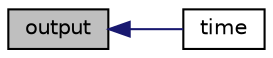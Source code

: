 digraph "output"
{
  bgcolor="transparent";
  edge [fontname="Helvetica",fontsize="10",labelfontname="Helvetica",labelfontsize="10"];
  node [fontname="Helvetica",fontsize="10",shape=record];
  rankdir="LR";
  Node1 [label="output",height=0.2,width=0.4,color="black", fillcolor="grey75", style="filled", fontcolor="black"];
  Node1 -> Node2 [dir="back",color="midnightblue",fontsize="10",style="solid",fontname="Helvetica"];
  Node2 [label="time",height=0.2,width=0.4,color="black",URL="$a01754.html#a48fcf6de2789aff6b430b5fc1a05693f",tooltip="Return const access to the Time object. "];
}
